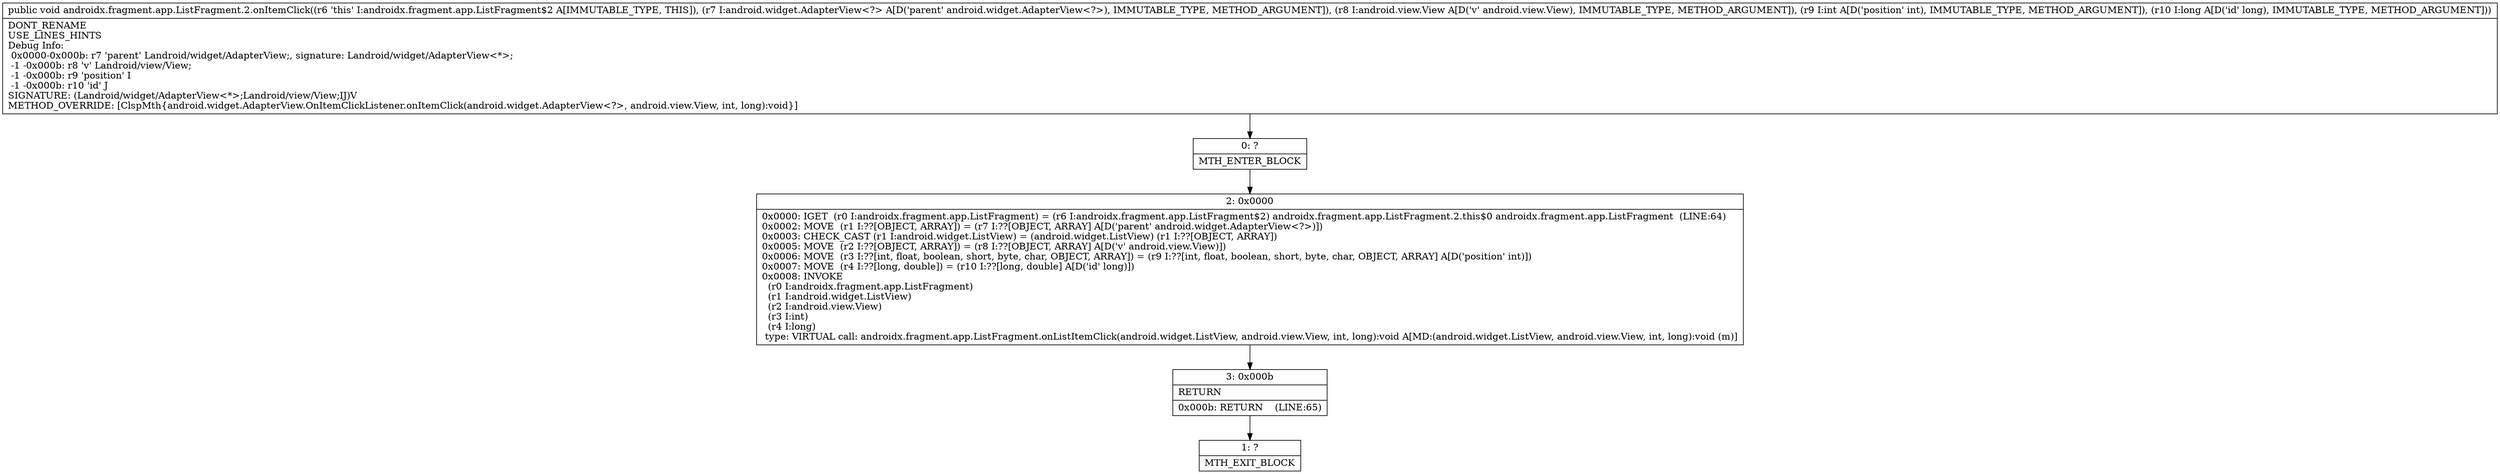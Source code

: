 digraph "CFG forandroidx.fragment.app.ListFragment.2.onItemClick(Landroid\/widget\/AdapterView;Landroid\/view\/View;IJ)V" {
Node_0 [shape=record,label="{0\:\ ?|MTH_ENTER_BLOCK\l}"];
Node_2 [shape=record,label="{2\:\ 0x0000|0x0000: IGET  (r0 I:androidx.fragment.app.ListFragment) = (r6 I:androidx.fragment.app.ListFragment$2) androidx.fragment.app.ListFragment.2.this$0 androidx.fragment.app.ListFragment  (LINE:64)\l0x0002: MOVE  (r1 I:??[OBJECT, ARRAY]) = (r7 I:??[OBJECT, ARRAY] A[D('parent' android.widget.AdapterView\<?\>)]) \l0x0003: CHECK_CAST (r1 I:android.widget.ListView) = (android.widget.ListView) (r1 I:??[OBJECT, ARRAY]) \l0x0005: MOVE  (r2 I:??[OBJECT, ARRAY]) = (r8 I:??[OBJECT, ARRAY] A[D('v' android.view.View)]) \l0x0006: MOVE  (r3 I:??[int, float, boolean, short, byte, char, OBJECT, ARRAY]) = (r9 I:??[int, float, boolean, short, byte, char, OBJECT, ARRAY] A[D('position' int)]) \l0x0007: MOVE  (r4 I:??[long, double]) = (r10 I:??[long, double] A[D('id' long)]) \l0x0008: INVOKE  \l  (r0 I:androidx.fragment.app.ListFragment)\l  (r1 I:android.widget.ListView)\l  (r2 I:android.view.View)\l  (r3 I:int)\l  (r4 I:long)\l type: VIRTUAL call: androidx.fragment.app.ListFragment.onListItemClick(android.widget.ListView, android.view.View, int, long):void A[MD:(android.widget.ListView, android.view.View, int, long):void (m)]\l}"];
Node_3 [shape=record,label="{3\:\ 0x000b|RETURN\l|0x000b: RETURN    (LINE:65)\l}"];
Node_1 [shape=record,label="{1\:\ ?|MTH_EXIT_BLOCK\l}"];
MethodNode[shape=record,label="{public void androidx.fragment.app.ListFragment.2.onItemClick((r6 'this' I:androidx.fragment.app.ListFragment$2 A[IMMUTABLE_TYPE, THIS]), (r7 I:android.widget.AdapterView\<?\> A[D('parent' android.widget.AdapterView\<?\>), IMMUTABLE_TYPE, METHOD_ARGUMENT]), (r8 I:android.view.View A[D('v' android.view.View), IMMUTABLE_TYPE, METHOD_ARGUMENT]), (r9 I:int A[D('position' int), IMMUTABLE_TYPE, METHOD_ARGUMENT]), (r10 I:long A[D('id' long), IMMUTABLE_TYPE, METHOD_ARGUMENT]))  | DONT_RENAME\lUSE_LINES_HINTS\lDebug Info:\l  0x0000\-0x000b: r7 'parent' Landroid\/widget\/AdapterView;, signature: Landroid\/widget\/AdapterView\<*\>;\l  \-1 \-0x000b: r8 'v' Landroid\/view\/View;\l  \-1 \-0x000b: r9 'position' I\l  \-1 \-0x000b: r10 'id' J\lSIGNATURE: (Landroid\/widget\/AdapterView\<*\>;Landroid\/view\/View;IJ)V\lMETHOD_OVERRIDE: [ClspMth\{android.widget.AdapterView.OnItemClickListener.onItemClick(android.widget.AdapterView\<?\>, android.view.View, int, long):void\}]\l}"];
MethodNode -> Node_0;Node_0 -> Node_2;
Node_2 -> Node_3;
Node_3 -> Node_1;
}

